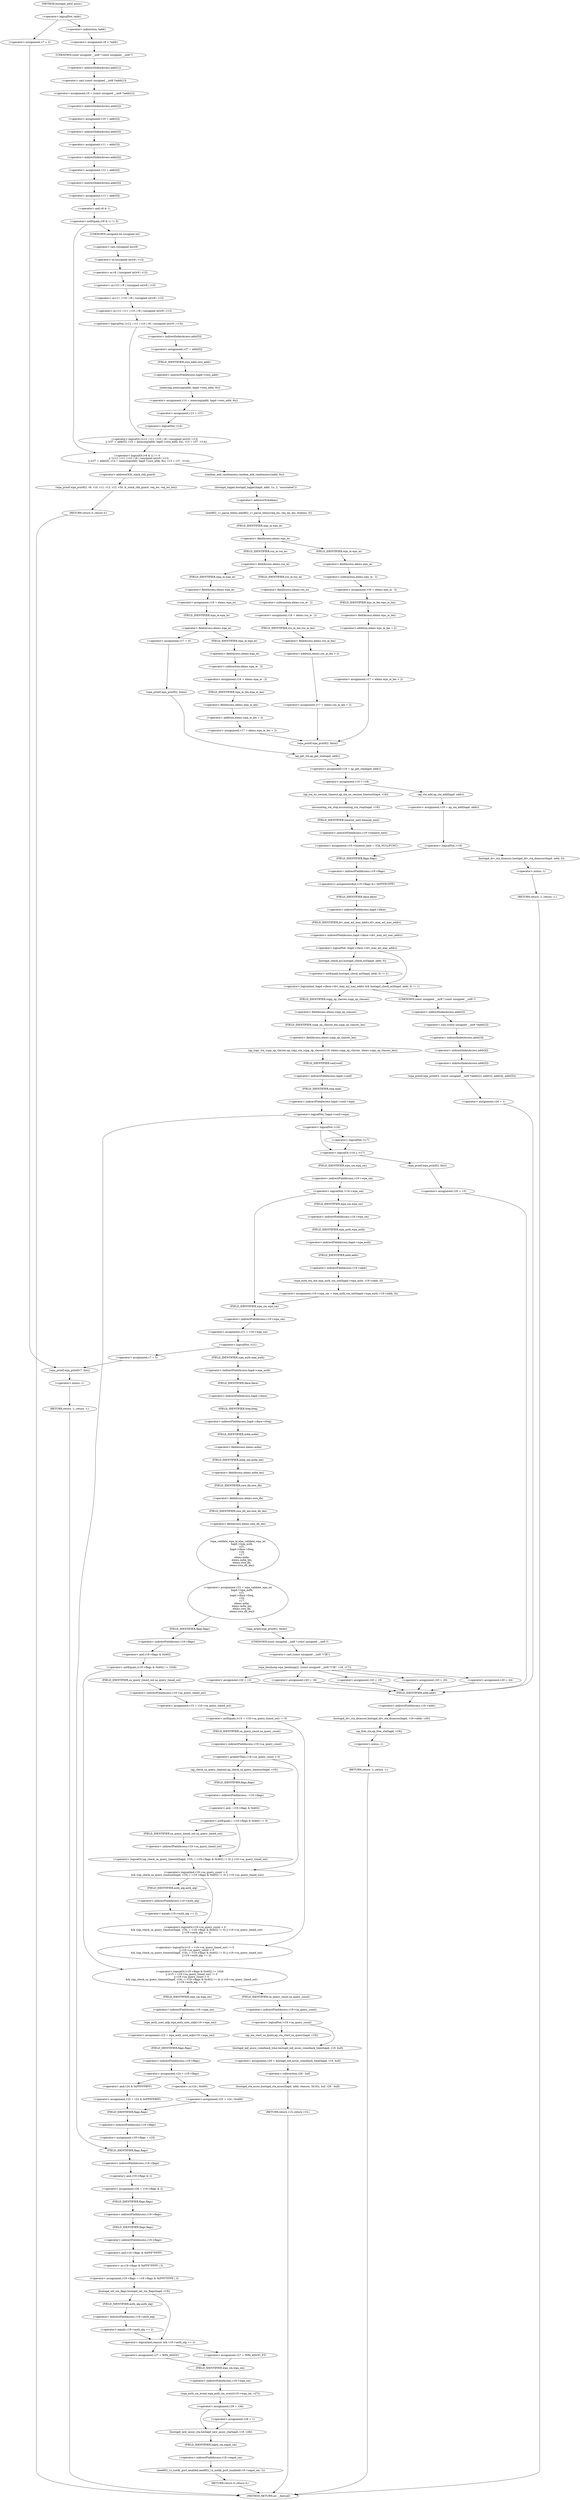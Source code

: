 digraph hostapd_notif_assoc {  
"1000169" [label = "(<operator>.logicalNot,!addr)" ]
"1000172" [label = "(<operator>.assignment,v7 = 2)" ]
"1000176" [label = "(wpa_printf,wpa_printf(v7, fmt))" ]
"1000179" [label = "(RETURN,return -1;,return -1;)" ]
"1000180" [label = "(<operator>.minus,-1)" ]
"1000182" [label = "(<operator>.assignment,v8 = *addr)" ]
"1000184" [label = "(<operator>.indirection,*addr)" ]
"1000186" [label = "(<operator>.assignment,v9 = (const unsigned __int8 *)addr[1])" ]
"1000188" [label = "(<operator>.cast,(const unsigned __int8 *)addr[1])" ]
"1000189" [label = "(UNKNOWN,const unsigned __int8 *,const unsigned __int8 *)" ]
"1000190" [label = "(<operator>.indirectIndexAccess,addr[1])" ]
"1000193" [label = "(<operator>.assignment,v10 = addr[2])" ]
"1000195" [label = "(<operator>.indirectIndexAccess,addr[2])" ]
"1000198" [label = "(<operator>.assignment,v11 = addr[3])" ]
"1000200" [label = "(<operator>.indirectIndexAccess,addr[3])" ]
"1000203" [label = "(<operator>.assignment,v12 = addr[4])" ]
"1000205" [label = "(<operator>.indirectIndexAccess,addr[4])" ]
"1000208" [label = "(<operator>.assignment,v13 = addr[5])" ]
"1000210" [label = "(<operator>.indirectIndexAccess,addr[5])" ]
"1000214" [label = "(<operator>.logicalOr,(v8 & 1) != 0\n    || !(v12 | v11 | v10 | v8 | (unsigned int)v9 | v13)\n    || (v37 = addr[5], v14 = memcmp(addr, hapd->own_addr, 6u), v13 = v37, !v14))" ]
"1000215" [label = "(<operator>.notEquals,(v8 & 1) != 0)" ]
"1000216" [label = "(<operator>.and,v8 & 1)" ]
"1000220" [label = "(<operator>.logicalOr,!(v12 | v11 | v10 | v8 | (unsigned int)v9 | v13)\n    || (v37 = addr[5], v14 = memcmp(addr, hapd->own_addr, 6u), v13 = v37, !v14))" ]
"1000221" [label = "(<operator>.logicalNot,!(v12 | v11 | v10 | v8 | (unsigned int)v9 | v13))" ]
"1000222" [label = "(<operator>.or,v12 | v11 | v10 | v8 | (unsigned int)v9 | v13)" ]
"1000224" [label = "(<operator>.or,v11 | v10 | v8 | (unsigned int)v9 | v13)" ]
"1000226" [label = "(<operator>.or,v10 | v8 | (unsigned int)v9 | v13)" ]
"1000228" [label = "(<operator>.or,v8 | (unsigned int)v9 | v13)" ]
"1000230" [label = "(<operator>.or,(unsigned int)v9 | v13)" ]
"1000231" [label = "(<operator>.cast,(unsigned int)v9)" ]
"1000232" [label = "(UNKNOWN,unsigned int,unsigned int)" ]
"1000236" [label = "(<operator>.assignment,v37 = addr[5])" ]
"1000238" [label = "(<operator>.indirectIndexAccess,addr[5])" ]
"1000242" [label = "(<operator>.assignment,v14 = memcmp(addr, hapd->own_addr, 6u))" ]
"1000244" [label = "(memcmp,memcmp(addr, hapd->own_addr, 6u))" ]
"1000246" [label = "(<operator>.indirectFieldAccess,hapd->own_addr)" ]
"1000248" [label = "(FIELD_IDENTIFIER,own_addr,own_addr)" ]
"1000251" [label = "(<operator>.assignment,v13 = v37)" ]
"1000254" [label = "(<operator>.logicalNot,!v14)" ]
"1000257" [label = "(wpa_printf,wpa_printf(2, v9, v10, v11, v12, v13, v34, &_stack_chk_guard, req_ies, req_ies_len))" ]
"1000265" [label = "(<operator>.addressOf,&_stack_chk_guard)" ]
"1000269" [label = "(RETURN,return 0;,return 0;)" ]
"1000271" [label = "(random_add_randomness,random_add_randomness(addr, 6u))" ]
"1000274" [label = "(hostapd_logger,hostapd_logger(hapd, addr, 1u, 2, \"associated\"))" ]
"1000280" [label = "(ieee802_11_parse_elems,ieee802_11_parse_elems(req_ies, req_ies_len, &elems, 0))" ]
"1000283" [label = "(<operator>.addressOf,&elems)" ]
"1000287" [label = "(<operator>.fieldAccess,elems.wps_ie)" ]
"1000289" [label = "(FIELD_IDENTIFIER,wps_ie,wps_ie)" ]
"1000291" [label = "(<operator>.assignment,v16 = elems.wps_ie - 2)" ]
"1000293" [label = "(<operator>.subtraction,elems.wps_ie - 2)" ]
"1000294" [label = "(<operator>.fieldAccess,elems.wps_ie)" ]
"1000296" [label = "(FIELD_IDENTIFIER,wps_ie,wps_ie)" ]
"1000298" [label = "(<operator>.assignment,v17 = elems.wps_ie_len + 2)" ]
"1000300" [label = "(<operator>.addition,elems.wps_ie_len + 2)" ]
"1000301" [label = "(<operator>.fieldAccess,elems.wps_ie_len)" ]
"1000303" [label = "(FIELD_IDENTIFIER,wps_ie_len,wps_ie_len)" ]
"1000306" [label = "(wpa_printf,wpa_printf(2, fmta))" ]
"1000311" [label = "(<operator>.fieldAccess,elems.rsn_ie)" ]
"1000313" [label = "(FIELD_IDENTIFIER,rsn_ie,rsn_ie)" ]
"1000315" [label = "(<operator>.assignment,v16 = elems.rsn_ie - 2)" ]
"1000317" [label = "(<operator>.subtraction,elems.rsn_ie - 2)" ]
"1000318" [label = "(<operator>.fieldAccess,elems.rsn_ie)" ]
"1000320" [label = "(FIELD_IDENTIFIER,rsn_ie,rsn_ie)" ]
"1000322" [label = "(<operator>.assignment,v17 = elems.rsn_ie_len + 2)" ]
"1000324" [label = "(<operator>.addition,elems.rsn_ie_len + 2)" ]
"1000325" [label = "(<operator>.fieldAccess,elems.rsn_ie_len)" ]
"1000327" [label = "(FIELD_IDENTIFIER,rsn_ie_len,rsn_ie_len)" ]
"1000330" [label = "(<operator>.assignment,v16 = elems.wpa_ie)" ]
"1000332" [label = "(<operator>.fieldAccess,elems.wpa_ie)" ]
"1000334" [label = "(FIELD_IDENTIFIER,wpa_ie,wpa_ie)" ]
"1000336" [label = "(<operator>.fieldAccess,elems.wpa_ie)" ]
"1000338" [label = "(FIELD_IDENTIFIER,wpa_ie,wpa_ie)" ]
"1000340" [label = "(<operator>.assignment,v16 = elems.wpa_ie - 2)" ]
"1000342" [label = "(<operator>.subtraction,elems.wpa_ie - 2)" ]
"1000343" [label = "(<operator>.fieldAccess,elems.wpa_ie)" ]
"1000345" [label = "(FIELD_IDENTIFIER,wpa_ie,wpa_ie)" ]
"1000347" [label = "(<operator>.assignment,v17 = elems.wpa_ie_len + 2)" ]
"1000349" [label = "(<operator>.addition,elems.wpa_ie_len + 2)" ]
"1000350" [label = "(<operator>.fieldAccess,elems.wpa_ie_len)" ]
"1000352" [label = "(FIELD_IDENTIFIER,wpa_ie_len,wpa_ie_len)" ]
"1000355" [label = "(<operator>.assignment,v17 = 0)" ]
"1000358" [label = "(wpa_printf,wpa_printf(2, fmta))" ]
"1000362" [label = "(<operator>.assignment,v18 = ap_get_sta(hapd, addr))" ]
"1000364" [label = "(ap_get_sta,ap_get_sta(hapd, addr))" ]
"1000367" [label = "(<operator>.assignment,v19 = v18)" ]
"1000373" [label = "(ap_sta_no_session_timeout,ap_sta_no_session_timeout(hapd, v18))" ]
"1000376" [label = "(accounting_sta_stop,accounting_sta_stop(hapd, v19))" ]
"1000379" [label = "(<operator>.assignment,v19->timeout_next = STA_NULLFUNC)" ]
"1000380" [label = "(<operator>.indirectFieldAccess,v19->timeout_next)" ]
"1000382" [label = "(FIELD_IDENTIFIER,timeout_next,timeout_next)" ]
"1000386" [label = "(<operator>.assignment,v19 = ap_sta_add(hapd, addr))" ]
"1000388" [label = "(ap_sta_add,ap_sta_add(hapd, addr))" ]
"1000392" [label = "(<operator>.logicalNot,!v19)" ]
"1000395" [label = "(hostapd_drv_sta_disassoc,hostapd_drv_sta_disassoc(hapd, addr, 5))" ]
"1000399" [label = "(RETURN,return -1;,return -1;)" ]
"1000400" [label = "(<operator>.minus,-1)" ]
"1000402" [label = "(<operators>.assignmentAnd,v19->flags &= 0xFFFECFFF)" ]
"1000403" [label = "(<operator>.indirectFieldAccess,v19->flags)" ]
"1000405" [label = "(FIELD_IDENTIFIER,flags,flags)" ]
"1000408" [label = "(<operator>.logicalAnd,!hapd->iface->drv_max_acl_mac_addrs && hostapd_check_acl(hapd, addr, 0) != 1)" ]
"1000409" [label = "(<operator>.logicalNot,!hapd->iface->drv_max_acl_mac_addrs)" ]
"1000410" [label = "(<operator>.indirectFieldAccess,hapd->iface->drv_max_acl_mac_addrs)" ]
"1000411" [label = "(<operator>.indirectFieldAccess,hapd->iface)" ]
"1000413" [label = "(FIELD_IDENTIFIER,iface,iface)" ]
"1000414" [label = "(FIELD_IDENTIFIER,drv_max_acl_mac_addrs,drv_max_acl_mac_addrs)" ]
"1000415" [label = "(<operator>.notEquals,hostapd_check_acl(hapd, addr, 0) != 1)" ]
"1000416" [label = "(hostapd_check_acl,hostapd_check_acl(hapd, addr, 0))" ]
"1000422" [label = "(wpa_printf,wpa_printf(3, (const unsigned __int8 *)addr[2], addr[3], addr[4], addr[5]))" ]
"1000424" [label = "(<operator>.cast,(const unsigned __int8 *)addr[2])" ]
"1000425" [label = "(UNKNOWN,const unsigned __int8 *,const unsigned __int8 *)" ]
"1000426" [label = "(<operator>.indirectIndexAccess,addr[2])" ]
"1000429" [label = "(<operator>.indirectIndexAccess,addr[3])" ]
"1000432" [label = "(<operator>.indirectIndexAccess,addr[4])" ]
"1000435" [label = "(<operator>.indirectIndexAccess,addr[5])" ]
"1000438" [label = "(<operator>.assignment,v20 = 1)" ]
"1000442" [label = "(hostapd_drv_sta_disassoc,hostapd_drv_sta_disassoc(hapd, v19->addr, v20))" ]
"1000444" [label = "(<operator>.indirectFieldAccess,v19->addr)" ]
"1000446" [label = "(FIELD_IDENTIFIER,addr,addr)" ]
"1000448" [label = "(ap_free_sta,ap_free_sta(hapd, v19))" ]
"1000451" [label = "(RETURN,return -1;,return -1;)" ]
"1000452" [label = "(<operator>.minus,-1)" ]
"1000454" [label = "(ap_copy_sta_supp_op_classes,ap_copy_sta_supp_op_classes(v19, elems.supp_op_classes, elems.supp_op_classes_len))" ]
"1000456" [label = "(<operator>.fieldAccess,elems.supp_op_classes)" ]
"1000458" [label = "(FIELD_IDENTIFIER,supp_op_classes,supp_op_classes)" ]
"1000459" [label = "(<operator>.fieldAccess,elems.supp_op_classes_len)" ]
"1000461" [label = "(FIELD_IDENTIFIER,supp_op_classes_len,supp_op_classes_len)" ]
"1000463" [label = "(<operator>.logicalNot,!hapd->conf->wpa)" ]
"1000464" [label = "(<operator>.indirectFieldAccess,hapd->conf->wpa)" ]
"1000465" [label = "(<operator>.indirectFieldAccess,hapd->conf)" ]
"1000467" [label = "(FIELD_IDENTIFIER,conf,conf)" ]
"1000468" [label = "(FIELD_IDENTIFIER,wpa,wpa)" ]
"1000471" [label = "(<operator>.assignment,v26 = v19->flags & 2)" ]
"1000473" [label = "(<operator>.and,v19->flags & 2)" ]
"1000474" [label = "(<operator>.indirectFieldAccess,v19->flags)" ]
"1000476" [label = "(FIELD_IDENTIFIER,flags,flags)" ]
"1000478" [label = "(<operator>.assignment,v19->flags = v19->flags & 0xFFF7FFFF | 3)" ]
"1000479" [label = "(<operator>.indirectFieldAccess,v19->flags)" ]
"1000481" [label = "(FIELD_IDENTIFIER,flags,flags)" ]
"1000482" [label = "(<operator>.or,v19->flags & 0xFFF7FFFF | 3)" ]
"1000483" [label = "(<operator>.and,v19->flags & 0xFFF7FFFF)" ]
"1000484" [label = "(<operator>.indirectFieldAccess,v19->flags)" ]
"1000486" [label = "(FIELD_IDENTIFIER,flags,flags)" ]
"1000489" [label = "(hostapd_set_sta_flags,hostapd_set_sta_flags(hapd, v19))" ]
"1000493" [label = "(<operator>.logicalAnd,reassoc && v19->auth_alg == 2)" ]
"1000495" [label = "(<operator>.equals,v19->auth_alg == 2)" ]
"1000496" [label = "(<operator>.indirectFieldAccess,v19->auth_alg)" ]
"1000498" [label = "(FIELD_IDENTIFIER,auth_alg,auth_alg)" ]
"1000500" [label = "(<operator>.assignment,v27 = WPA_ASSOC_FT)" ]
"1000504" [label = "(<operator>.assignment,v27 = WPA_ASSOC)" ]
"1000507" [label = "(wpa_auth_sm_event,wpa_auth_sm_event(v19->wpa_sm, v27))" ]
"1000508" [label = "(<operator>.indirectFieldAccess,v19->wpa_sm)" ]
"1000510" [label = "(FIELD_IDENTIFIER,wpa_sm,wpa_sm)" ]
"1000512" [label = "(<operator>.assignment,v28 = v26)" ]
"1000517" [label = "(<operator>.assignment,v28 = 1)" ]
"1000520" [label = "(hostapd_new_assoc_sta,hostapd_new_assoc_sta(hapd, v19, v28))" ]
"1000524" [label = "(ieee802_1x_notify_port_enabled,ieee802_1x_notify_port_enabled(v19->eapol_sm, 1))" ]
"1000525" [label = "(<operator>.indirectFieldAccess,v19->eapol_sm)" ]
"1000527" [label = "(FIELD_IDENTIFIER,eapol_sm,eapol_sm)" ]
"1000529" [label = "(RETURN,return 0;,return 0;)" ]
"1000532" [label = "(<operator>.logicalOr,!v16 || !v17)" ]
"1000533" [label = "(<operator>.logicalNot,!v16)" ]
"1000535" [label = "(<operator>.logicalNot,!v17)" ]
"1000538" [label = "(wpa_printf,wpa_printf(2, fmt))" ]
"1000541" [label = "(<operator>.assignment,v20 = 13)" ]
"1000546" [label = "(<operator>.logicalNot,!v19->wpa_sm)" ]
"1000547" [label = "(<operator>.indirectFieldAccess,v19->wpa_sm)" ]
"1000549" [label = "(FIELD_IDENTIFIER,wpa_sm,wpa_sm)" ]
"1000550" [label = "(<operator>.assignment,v19->wpa_sm = wpa_auth_sta_init(hapd->wpa_auth, v19->addr, 0))" ]
"1000551" [label = "(<operator>.indirectFieldAccess,v19->wpa_sm)" ]
"1000553" [label = "(FIELD_IDENTIFIER,wpa_sm,wpa_sm)" ]
"1000554" [label = "(wpa_auth_sta_init,wpa_auth_sta_init(hapd->wpa_auth, v19->addr, 0))" ]
"1000555" [label = "(<operator>.indirectFieldAccess,hapd->wpa_auth)" ]
"1000557" [label = "(FIELD_IDENTIFIER,wpa_auth,wpa_auth)" ]
"1000558" [label = "(<operator>.indirectFieldAccess,v19->addr)" ]
"1000560" [label = "(FIELD_IDENTIFIER,addr,addr)" ]
"1000562" [label = "(<operator>.assignment,v21 = v19->wpa_sm)" ]
"1000564" [label = "(<operator>.indirectFieldAccess,v19->wpa_sm)" ]
"1000566" [label = "(FIELD_IDENTIFIER,wpa_sm,wpa_sm)" ]
"1000568" [label = "(<operator>.logicalNot,!v21)" ]
"1000571" [label = "(<operator>.assignment,v7 = 5)" ]
"1000575" [label = "(<operator>.assignment,v22 = wpa_validate_wpa_ie(\n          hapd->wpa_auth,\n          v21,\n          hapd->iface->freq,\n          v16,\n          v17,\n          elems.mdie,\n          elems.mdie_len,\n          elems.owe_dh,\n          elems.owe_dh_len))" ]
"1000577" [label = "(wpa_validate_wpa_ie,wpa_validate_wpa_ie(\n          hapd->wpa_auth,\n          v21,\n          hapd->iface->freq,\n          v16,\n          v17,\n          elems.mdie,\n          elems.mdie_len,\n          elems.owe_dh,\n          elems.owe_dh_len))" ]
"1000578" [label = "(<operator>.indirectFieldAccess,hapd->wpa_auth)" ]
"1000580" [label = "(FIELD_IDENTIFIER,wpa_auth,wpa_auth)" ]
"1000582" [label = "(<operator>.indirectFieldAccess,hapd->iface->freq)" ]
"1000583" [label = "(<operator>.indirectFieldAccess,hapd->iface)" ]
"1000585" [label = "(FIELD_IDENTIFIER,iface,iface)" ]
"1000586" [label = "(FIELD_IDENTIFIER,freq,freq)" ]
"1000589" [label = "(<operator>.fieldAccess,elems.mdie)" ]
"1000591" [label = "(FIELD_IDENTIFIER,mdie,mdie)" ]
"1000592" [label = "(<operator>.fieldAccess,elems.mdie_len)" ]
"1000594" [label = "(FIELD_IDENTIFIER,mdie_len,mdie_len)" ]
"1000595" [label = "(<operator>.fieldAccess,elems.owe_dh)" ]
"1000597" [label = "(FIELD_IDENTIFIER,owe_dh,owe_dh)" ]
"1000598" [label = "(<operator>.fieldAccess,elems.owe_dh_len)" ]
"1000600" [label = "(FIELD_IDENTIFIER,owe_dh_len,owe_dh_len)" ]
"1000604" [label = "(wpa_printf,wpa_printf(2, fmtb))" ]
"1000607" [label = "(wpa_hexdump,wpa_hexdump(2, (const unsigned __int8 *)\"IE\", v16, v17))" ]
"1000609" [label = "(<operator>.cast,(const unsigned __int8 *)\"IE\")" ]
"1000610" [label = "(UNKNOWN,const unsigned __int8 *,const unsigned __int8 *)" ]
"1000618" [label = "(<operator>.assignment,v20 = 18)" ]
"1000623" [label = "(<operator>.assignment,v20 = 19)" ]
"1000628" [label = "(<operator>.assignment,v20 = 20)" ]
"1000633" [label = "(<operator>.assignment,v20 = 24)" ]
"1000638" [label = "(<operator>.assignment,v20 = 13)" ]
"1000644" [label = "(<operator>.logicalOr,(v19->flags & 0x402) != 1026\n    || (v15 = v19->sa_query_timed_out) != 0\n    || v19->sa_query_count > 0\n    && ((ap_check_sa_query_timeout(hapd, v19), (~v19->flags & 0x402) != 0) || v19->sa_query_timed_out)\n    || v19->auth_alg == 2)" ]
"1000645" [label = "(<operator>.notEquals,(v19->flags & 0x402) != 1026)" ]
"1000646" [label = "(<operator>.and,v19->flags & 0x402)" ]
"1000647" [label = "(<operator>.indirectFieldAccess,v19->flags)" ]
"1000649" [label = "(FIELD_IDENTIFIER,flags,flags)" ]
"1000652" [label = "(<operator>.logicalOr,(v15 = v19->sa_query_timed_out) != 0\n    || v19->sa_query_count > 0\n    && ((ap_check_sa_query_timeout(hapd, v19), (~v19->flags & 0x402) != 0) || v19->sa_query_timed_out)\n    || v19->auth_alg == 2)" ]
"1000653" [label = "(<operator>.notEquals,(v15 = v19->sa_query_timed_out) != 0)" ]
"1000654" [label = "(<operator>.assignment,v15 = v19->sa_query_timed_out)" ]
"1000656" [label = "(<operator>.indirectFieldAccess,v19->sa_query_timed_out)" ]
"1000658" [label = "(FIELD_IDENTIFIER,sa_query_timed_out,sa_query_timed_out)" ]
"1000660" [label = "(<operator>.logicalOr,v19->sa_query_count > 0\n    && ((ap_check_sa_query_timeout(hapd, v19), (~v19->flags & 0x402) != 0) || v19->sa_query_timed_out)\n    || v19->auth_alg == 2)" ]
"1000661" [label = "(<operator>.logicalAnd,v19->sa_query_count > 0\n    && ((ap_check_sa_query_timeout(hapd, v19), (~v19->flags & 0x402) != 0) || v19->sa_query_timed_out))" ]
"1000662" [label = "(<operator>.greaterThan,v19->sa_query_count > 0)" ]
"1000663" [label = "(<operator>.indirectFieldAccess,v19->sa_query_count)" ]
"1000665" [label = "(FIELD_IDENTIFIER,sa_query_count,sa_query_count)" ]
"1000667" [label = "(<operator>.logicalOr,(ap_check_sa_query_timeout(hapd, v19), (~v19->flags & 0x402) != 0) || v19->sa_query_timed_out)" ]
"1000669" [label = "(ap_check_sa_query_timeout,ap_check_sa_query_timeout(hapd, v19))" ]
"1000672" [label = "(<operator>.notEquals,(~v19->flags & 0x402) != 0)" ]
"1000673" [label = "(<operator>.and,~v19->flags & 0x402)" ]
"1000674" [label = "(<operator>.indirectFieldAccess,~v19->flags)" ]
"1000676" [label = "(FIELD_IDENTIFIER,flags,flags)" ]
"1000679" [label = "(<operator>.indirectFieldAccess,v19->sa_query_timed_out)" ]
"1000681" [label = "(FIELD_IDENTIFIER,sa_query_timed_out,sa_query_timed_out)" ]
"1000682" [label = "(<operator>.equals,v19->auth_alg == 2)" ]
"1000683" [label = "(<operator>.indirectFieldAccess,v19->auth_alg)" ]
"1000685" [label = "(FIELD_IDENTIFIER,auth_alg,auth_alg)" ]
"1000688" [label = "(<operator>.assignment,v23 = wpa_auth_uses_mfp(v19->wpa_sm))" ]
"1000690" [label = "(wpa_auth_uses_mfp,wpa_auth_uses_mfp(v19->wpa_sm))" ]
"1000691" [label = "(<operator>.indirectFieldAccess,v19->wpa_sm)" ]
"1000693" [label = "(FIELD_IDENTIFIER,wpa_sm,wpa_sm)" ]
"1000694" [label = "(<operator>.assignment,v24 = v19->flags)" ]
"1000696" [label = "(<operator>.indirectFieldAccess,v19->flags)" ]
"1000698" [label = "(FIELD_IDENTIFIER,flags,flags)" ]
"1000701" [label = "(<operator>.assignment,v25 = v24 | 0x400)" ]
"1000703" [label = "(<operator>.or,v24 | 0x400)" ]
"1000707" [label = "(<operator>.assignment,v25 = v24 & 0xFFFFFBFF)" ]
"1000709" [label = "(<operator>.and,v24 & 0xFFFFFBFF)" ]
"1000712" [label = "(<operator>.assignment,v19->flags = v25)" ]
"1000713" [label = "(<operator>.indirectFieldAccess,v19->flags)" ]
"1000715" [label = "(FIELD_IDENTIFIER,flags,flags)" ]
"1000719" [label = "(<operator>.logicalNot,!v19->sa_query_count)" ]
"1000720" [label = "(<operator>.indirectFieldAccess,v19->sa_query_count)" ]
"1000722" [label = "(FIELD_IDENTIFIER,sa_query_count,sa_query_count)" ]
"1000723" [label = "(ap_sta_start_sa_query,ap_sta_start_sa_query(hapd, v19))" ]
"1000726" [label = "(<operator>.assignment,v29 = hostapd_eid_assoc_comeback_time(hapd, v19, buf))" ]
"1000728" [label = "(hostapd_eid_assoc_comeback_time,hostapd_eid_assoc_comeback_time(hapd, v19, buf))" ]
"1000732" [label = "(hostapd_sta_assoc,hostapd_sta_assoc(hapd, addr, reassoc, 0x1Eu, buf, v29 - buf))" ]
"1000738" [label = "(<operator>.subtraction,v29 - buf)" ]
"1000741" [label = "(RETURN,return v15;,return v15;)" ]
"1000131" [label = "(METHOD,hostapd_notif_assoc)" ]
"1000743" [label = "(METHOD_RETURN,int __fastcall)" ]
  "1000169" -> "1000172" 
  "1000169" -> "1000184" 
  "1000172" -> "1000176" 
  "1000176" -> "1000180" 
  "1000179" -> "1000743" 
  "1000180" -> "1000179" 
  "1000182" -> "1000189" 
  "1000184" -> "1000182" 
  "1000186" -> "1000195" 
  "1000188" -> "1000186" 
  "1000189" -> "1000190" 
  "1000190" -> "1000188" 
  "1000193" -> "1000200" 
  "1000195" -> "1000193" 
  "1000198" -> "1000205" 
  "1000200" -> "1000198" 
  "1000203" -> "1000210" 
  "1000205" -> "1000203" 
  "1000208" -> "1000216" 
  "1000210" -> "1000208" 
  "1000214" -> "1000265" 
  "1000214" -> "1000271" 
  "1000215" -> "1000214" 
  "1000215" -> "1000232" 
  "1000216" -> "1000215" 
  "1000220" -> "1000214" 
  "1000221" -> "1000220" 
  "1000221" -> "1000238" 
  "1000222" -> "1000221" 
  "1000224" -> "1000222" 
  "1000226" -> "1000224" 
  "1000228" -> "1000226" 
  "1000230" -> "1000228" 
  "1000231" -> "1000230" 
  "1000232" -> "1000231" 
  "1000236" -> "1000248" 
  "1000238" -> "1000236" 
  "1000242" -> "1000251" 
  "1000244" -> "1000242" 
  "1000246" -> "1000244" 
  "1000248" -> "1000246" 
  "1000251" -> "1000254" 
  "1000254" -> "1000220" 
  "1000257" -> "1000269" 
  "1000265" -> "1000257" 
  "1000269" -> "1000743" 
  "1000271" -> "1000274" 
  "1000274" -> "1000283" 
  "1000280" -> "1000289" 
  "1000283" -> "1000280" 
  "1000287" -> "1000296" 
  "1000287" -> "1000313" 
  "1000289" -> "1000287" 
  "1000291" -> "1000303" 
  "1000293" -> "1000291" 
  "1000294" -> "1000293" 
  "1000296" -> "1000294" 
  "1000298" -> "1000306" 
  "1000300" -> "1000298" 
  "1000301" -> "1000300" 
  "1000303" -> "1000301" 
  "1000306" -> "1000364" 
  "1000311" -> "1000320" 
  "1000311" -> "1000334" 
  "1000313" -> "1000311" 
  "1000315" -> "1000327" 
  "1000317" -> "1000315" 
  "1000318" -> "1000317" 
  "1000320" -> "1000318" 
  "1000322" -> "1000306" 
  "1000324" -> "1000322" 
  "1000325" -> "1000324" 
  "1000327" -> "1000325" 
  "1000330" -> "1000338" 
  "1000332" -> "1000330" 
  "1000334" -> "1000332" 
  "1000336" -> "1000345" 
  "1000336" -> "1000355" 
  "1000338" -> "1000336" 
  "1000340" -> "1000352" 
  "1000342" -> "1000340" 
  "1000343" -> "1000342" 
  "1000345" -> "1000343" 
  "1000347" -> "1000306" 
  "1000349" -> "1000347" 
  "1000350" -> "1000349" 
  "1000352" -> "1000350" 
  "1000355" -> "1000358" 
  "1000358" -> "1000364" 
  "1000362" -> "1000367" 
  "1000364" -> "1000362" 
  "1000367" -> "1000373" 
  "1000367" -> "1000388" 
  "1000373" -> "1000376" 
  "1000376" -> "1000382" 
  "1000379" -> "1000405" 
  "1000380" -> "1000379" 
  "1000382" -> "1000380" 
  "1000386" -> "1000392" 
  "1000388" -> "1000386" 
  "1000392" -> "1000395" 
  "1000392" -> "1000405" 
  "1000395" -> "1000400" 
  "1000399" -> "1000743" 
  "1000400" -> "1000399" 
  "1000402" -> "1000413" 
  "1000403" -> "1000402" 
  "1000405" -> "1000403" 
  "1000408" -> "1000425" 
  "1000408" -> "1000458" 
  "1000409" -> "1000408" 
  "1000409" -> "1000416" 
  "1000410" -> "1000409" 
  "1000411" -> "1000414" 
  "1000413" -> "1000411" 
  "1000414" -> "1000410" 
  "1000415" -> "1000408" 
  "1000416" -> "1000415" 
  "1000422" -> "1000438" 
  "1000424" -> "1000429" 
  "1000425" -> "1000426" 
  "1000426" -> "1000424" 
  "1000429" -> "1000432" 
  "1000432" -> "1000435" 
  "1000435" -> "1000422" 
  "1000438" -> "1000446" 
  "1000442" -> "1000448" 
  "1000444" -> "1000442" 
  "1000446" -> "1000444" 
  "1000448" -> "1000452" 
  "1000451" -> "1000743" 
  "1000452" -> "1000451" 
  "1000454" -> "1000467" 
  "1000456" -> "1000461" 
  "1000458" -> "1000456" 
  "1000459" -> "1000454" 
  "1000461" -> "1000459" 
  "1000463" -> "1000476" 
  "1000463" -> "1000533" 
  "1000464" -> "1000463" 
  "1000465" -> "1000468" 
  "1000467" -> "1000465" 
  "1000468" -> "1000464" 
  "1000471" -> "1000481" 
  "1000473" -> "1000471" 
  "1000474" -> "1000473" 
  "1000476" -> "1000474" 
  "1000478" -> "1000489" 
  "1000479" -> "1000486" 
  "1000481" -> "1000479" 
  "1000482" -> "1000478" 
  "1000483" -> "1000482" 
  "1000484" -> "1000483" 
  "1000486" -> "1000484" 
  "1000489" -> "1000493" 
  "1000489" -> "1000498" 
  "1000493" -> "1000500" 
  "1000493" -> "1000504" 
  "1000495" -> "1000493" 
  "1000496" -> "1000495" 
  "1000498" -> "1000496" 
  "1000500" -> "1000510" 
  "1000504" -> "1000510" 
  "1000507" -> "1000512" 
  "1000508" -> "1000507" 
  "1000510" -> "1000508" 
  "1000512" -> "1000517" 
  "1000512" -> "1000520" 
  "1000517" -> "1000520" 
  "1000520" -> "1000527" 
  "1000524" -> "1000529" 
  "1000525" -> "1000524" 
  "1000527" -> "1000525" 
  "1000529" -> "1000743" 
  "1000532" -> "1000538" 
  "1000532" -> "1000549" 
  "1000533" -> "1000532" 
  "1000533" -> "1000535" 
  "1000535" -> "1000532" 
  "1000538" -> "1000541" 
  "1000541" -> "1000446" 
  "1000546" -> "1000553" 
  "1000546" -> "1000566" 
  "1000547" -> "1000546" 
  "1000549" -> "1000547" 
  "1000550" -> "1000566" 
  "1000551" -> "1000557" 
  "1000553" -> "1000551" 
  "1000554" -> "1000550" 
  "1000555" -> "1000560" 
  "1000557" -> "1000555" 
  "1000558" -> "1000554" 
  "1000560" -> "1000558" 
  "1000562" -> "1000568" 
  "1000564" -> "1000562" 
  "1000566" -> "1000564" 
  "1000568" -> "1000571" 
  "1000568" -> "1000580" 
  "1000571" -> "1000176" 
  "1000575" -> "1000604" 
  "1000575" -> "1000649" 
  "1000577" -> "1000575" 
  "1000578" -> "1000585" 
  "1000580" -> "1000578" 
  "1000582" -> "1000591" 
  "1000583" -> "1000586" 
  "1000585" -> "1000583" 
  "1000586" -> "1000582" 
  "1000589" -> "1000594" 
  "1000591" -> "1000589" 
  "1000592" -> "1000597" 
  "1000594" -> "1000592" 
  "1000595" -> "1000600" 
  "1000597" -> "1000595" 
  "1000598" -> "1000577" 
  "1000600" -> "1000598" 
  "1000604" -> "1000610" 
  "1000607" -> "1000618" 
  "1000607" -> "1000623" 
  "1000607" -> "1000628" 
  "1000607" -> "1000633" 
  "1000607" -> "1000638" 
  "1000609" -> "1000607" 
  "1000610" -> "1000609" 
  "1000618" -> "1000446" 
  "1000623" -> "1000446" 
  "1000628" -> "1000446" 
  "1000633" -> "1000446" 
  "1000638" -> "1000446" 
  "1000644" -> "1000693" 
  "1000644" -> "1000722" 
  "1000645" -> "1000644" 
  "1000645" -> "1000658" 
  "1000646" -> "1000645" 
  "1000647" -> "1000646" 
  "1000649" -> "1000647" 
  "1000652" -> "1000644" 
  "1000653" -> "1000652" 
  "1000653" -> "1000665" 
  "1000654" -> "1000653" 
  "1000656" -> "1000654" 
  "1000658" -> "1000656" 
  "1000660" -> "1000652" 
  "1000661" -> "1000660" 
  "1000661" -> "1000685" 
  "1000662" -> "1000661" 
  "1000662" -> "1000669" 
  "1000663" -> "1000662" 
  "1000665" -> "1000663" 
  "1000667" -> "1000661" 
  "1000669" -> "1000676" 
  "1000672" -> "1000667" 
  "1000672" -> "1000681" 
  "1000673" -> "1000672" 
  "1000674" -> "1000673" 
  "1000676" -> "1000674" 
  "1000679" -> "1000667" 
  "1000681" -> "1000679" 
  "1000682" -> "1000660" 
  "1000683" -> "1000682" 
  "1000685" -> "1000683" 
  "1000688" -> "1000698" 
  "1000690" -> "1000688" 
  "1000691" -> "1000690" 
  "1000693" -> "1000691" 
  "1000694" -> "1000703" 
  "1000694" -> "1000709" 
  "1000696" -> "1000694" 
  "1000698" -> "1000696" 
  "1000701" -> "1000715" 
  "1000703" -> "1000701" 
  "1000707" -> "1000715" 
  "1000709" -> "1000707" 
  "1000712" -> "1000476" 
  "1000713" -> "1000712" 
  "1000715" -> "1000713" 
  "1000719" -> "1000723" 
  "1000719" -> "1000728" 
  "1000720" -> "1000719" 
  "1000722" -> "1000720" 
  "1000723" -> "1000728" 
  "1000726" -> "1000738" 
  "1000728" -> "1000726" 
  "1000732" -> "1000741" 
  "1000738" -> "1000732" 
  "1000741" -> "1000743" 
  "1000131" -> "1000169" 
}
